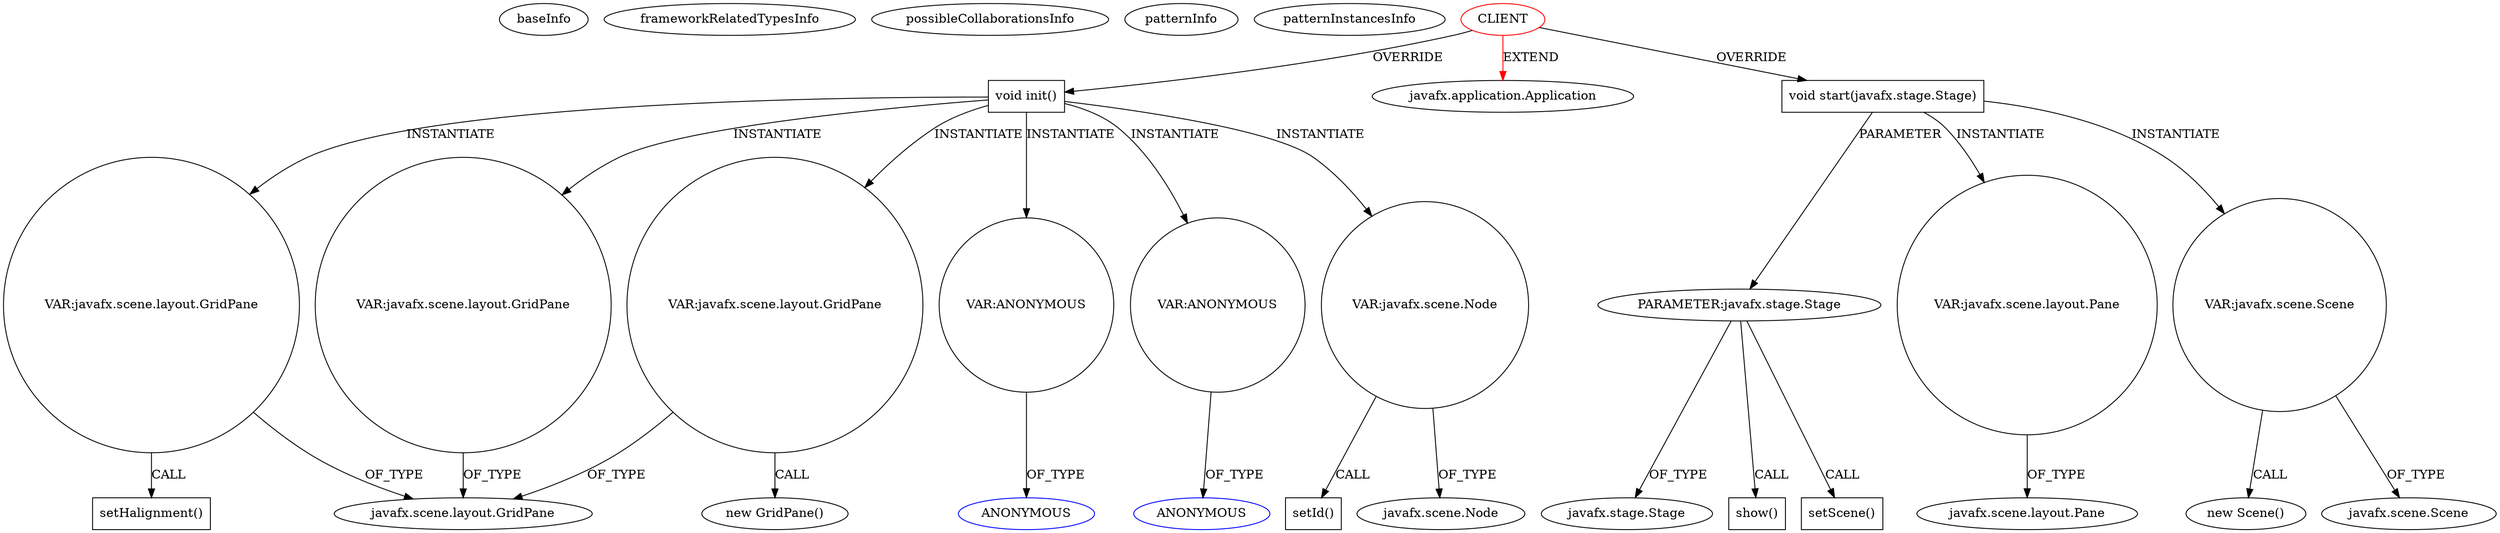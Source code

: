 digraph {
baseInfo[graphId=2794,category="pattern",isAnonymous=false,possibleRelation=false]
frameworkRelatedTypesInfo[0="javafx.application.Application"]
possibleCollaborationsInfo[]
patternInfo[frequency=2.0,patternRootClient=0]
patternInstancesInfo[0="rihani-PrayerTime~/rihani-PrayerTime/PrayerTime-master/src/javafxapplication4/JavaFXApplication4.java~JavaFXApplication4~4038",1="Ollowayne-dalekPTT~/Ollowayne-dalekPTT/dalekPTT-master/src/ptt/dalek/gui/App.java~App~1040"]
26[label="void init()",vertexType="OVERRIDING_METHOD_DECLARATION",isFrameworkType=false,shape=box]
0[label="CLIENT",vertexType="ROOT_CLIENT_CLASS_DECLARATION",isFrameworkType=false,color=red]
138[label="VAR:javafx.scene.layout.GridPane",vertexType="VARIABLE_EXPRESION",isFrameworkType=false,shape=circle]
128[label="VAR:javafx.scene.layout.GridPane",vertexType="VARIABLE_EXPRESION",isFrameworkType=false,shape=circle]
126[label="VAR:javafx.scene.layout.GridPane",vertexType="VARIABLE_EXPRESION",isFrameworkType=false,shape=circle]
153[label="setHalignment()",vertexType="INSIDE_CALL",isFrameworkType=false,shape=box]
94[label="VAR:ANONYMOUS",vertexType="VARIABLE_EXPRESION",isFrameworkType=false,shape=circle]
122[label="VAR:ANONYMOUS",vertexType="VARIABLE_EXPRESION",isFrameworkType=false,shape=circle]
1[label="javafx.application.Application",vertexType="FRAMEWORK_CLASS_TYPE",isFrameworkType=false]
95[label="ANONYMOUS",vertexType="REFERENCE_ANONYMOUS_DECLARATION",isFrameworkType=false,color=blue]
123[label="ANONYMOUS",vertexType="REFERENCE_ANONYMOUS_DECLARATION",isFrameworkType=false,color=blue]
164[label="void start(javafx.stage.Stage)",vertexType="OVERRIDING_METHOD_DECLARATION",isFrameworkType=false,shape=box]
165[label="PARAMETER:javafx.stage.Stage",vertexType="PARAMETER_DECLARATION",isFrameworkType=false]
178[label="VAR:javafx.scene.layout.Pane",vertexType="VARIABLE_EXPRESION",isFrameworkType=false,shape=circle]
180[label="javafx.scene.layout.Pane",vertexType="FRAMEWORK_CLASS_TYPE",isFrameworkType=false]
166[label="javafx.stage.Stage",vertexType="FRAMEWORK_CLASS_TYPE",isFrameworkType=false]
177[label="show()",vertexType="INSIDE_CALL",isFrameworkType=false,shape=box]
17[label="javafx.scene.layout.GridPane",vertexType="FRAMEWORK_CLASS_TYPE",isFrameworkType=false]
100[label="VAR:javafx.scene.Node",vertexType="VARIABLE_EXPRESION",isFrameworkType=false,shape=circle]
101[label="setId()",vertexType="INSIDE_CALL",isFrameworkType=false,shape=box]
102[label="javafx.scene.Node",vertexType="FRAMEWORK_CLASS_TYPE",isFrameworkType=false]
170[label="VAR:javafx.scene.Scene",vertexType="VARIABLE_EXPRESION",isFrameworkType=false,shape=circle]
169[label="new Scene()",vertexType="CONSTRUCTOR_CALL",isFrameworkType=false]
125[label="new GridPane()",vertexType="CONSTRUCTOR_CALL",isFrameworkType=false]
173[label="setScene()",vertexType="INSIDE_CALL",isFrameworkType=false,shape=box]
171[label="javafx.scene.Scene",vertexType="FRAMEWORK_CLASS_TYPE",isFrameworkType=false]
138->17[label="OF_TYPE"]
126->125[label="CALL"]
170->171[label="OF_TYPE"]
0->26[label="OVERRIDE"]
138->153[label="CALL"]
165->177[label="CALL"]
26->122[label="INSTANTIATE"]
165->173[label="CALL"]
178->180[label="OF_TYPE"]
164->170[label="INSTANTIATE"]
164->165[label="PARAMETER"]
164->178[label="INSTANTIATE"]
0->1[label="EXTEND",color=red]
165->166[label="OF_TYPE"]
170->169[label="CALL"]
100->101[label="CALL"]
26->138[label="INSTANTIATE"]
0->164[label="OVERRIDE"]
126->17[label="OF_TYPE"]
26->126[label="INSTANTIATE"]
122->123[label="OF_TYPE"]
100->102[label="OF_TYPE"]
26->128[label="INSTANTIATE"]
26->100[label="INSTANTIATE"]
26->94[label="INSTANTIATE"]
128->17[label="OF_TYPE"]
94->95[label="OF_TYPE"]
}
